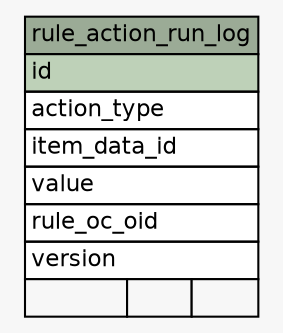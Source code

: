 // dot 2.28.0 on Windows Vista 6.0
// SchemaSpy rev 590
digraph "rule_action_run_log" {
  graph [
    rankdir="RL"
    bgcolor="#f7f7f7"
    nodesep="0.18"
    ranksep="0.46"
    fontname="Helvetica"
    fontsize="11"
  ];
  node [
    fontname="Helvetica"
    fontsize="11"
    shape="plaintext"
  ];
  edge [
    arrowsize="0.8"
  ];
  "rule_action_run_log" [
    label=<
    <TABLE BORDER="0" CELLBORDER="1" CELLSPACING="0" BGCOLOR="#ffffff">
      <TR><TD COLSPAN="3" BGCOLOR="#9bab96" ALIGN="CENTER">rule_action_run_log</TD></TR>
      <TR><TD PORT="id" COLSPAN="3" BGCOLOR="#bed1b8" ALIGN="LEFT">id</TD></TR>
      <TR><TD PORT="action_type" COLSPAN="3" ALIGN="LEFT">action_type</TD></TR>
      <TR><TD PORT="item_data_id" COLSPAN="3" ALIGN="LEFT">item_data_id</TD></TR>
      <TR><TD PORT="value" COLSPAN="3" ALIGN="LEFT">value</TD></TR>
      <TR><TD PORT="rule_oc_oid" COLSPAN="3" ALIGN="LEFT">rule_oc_oid</TD></TR>
      <TR><TD PORT="version" COLSPAN="3" ALIGN="LEFT">version</TD></TR>
      <TR><TD ALIGN="LEFT" BGCOLOR="#f7f7f7">  </TD><TD ALIGN="RIGHT" BGCOLOR="#f7f7f7">  </TD><TD ALIGN="RIGHT" BGCOLOR="#f7f7f7">  </TD></TR>
    </TABLE>>
    URL="tables/rule_action_run_log.html"
    tooltip="rule_action_run_log"
  ];
}
